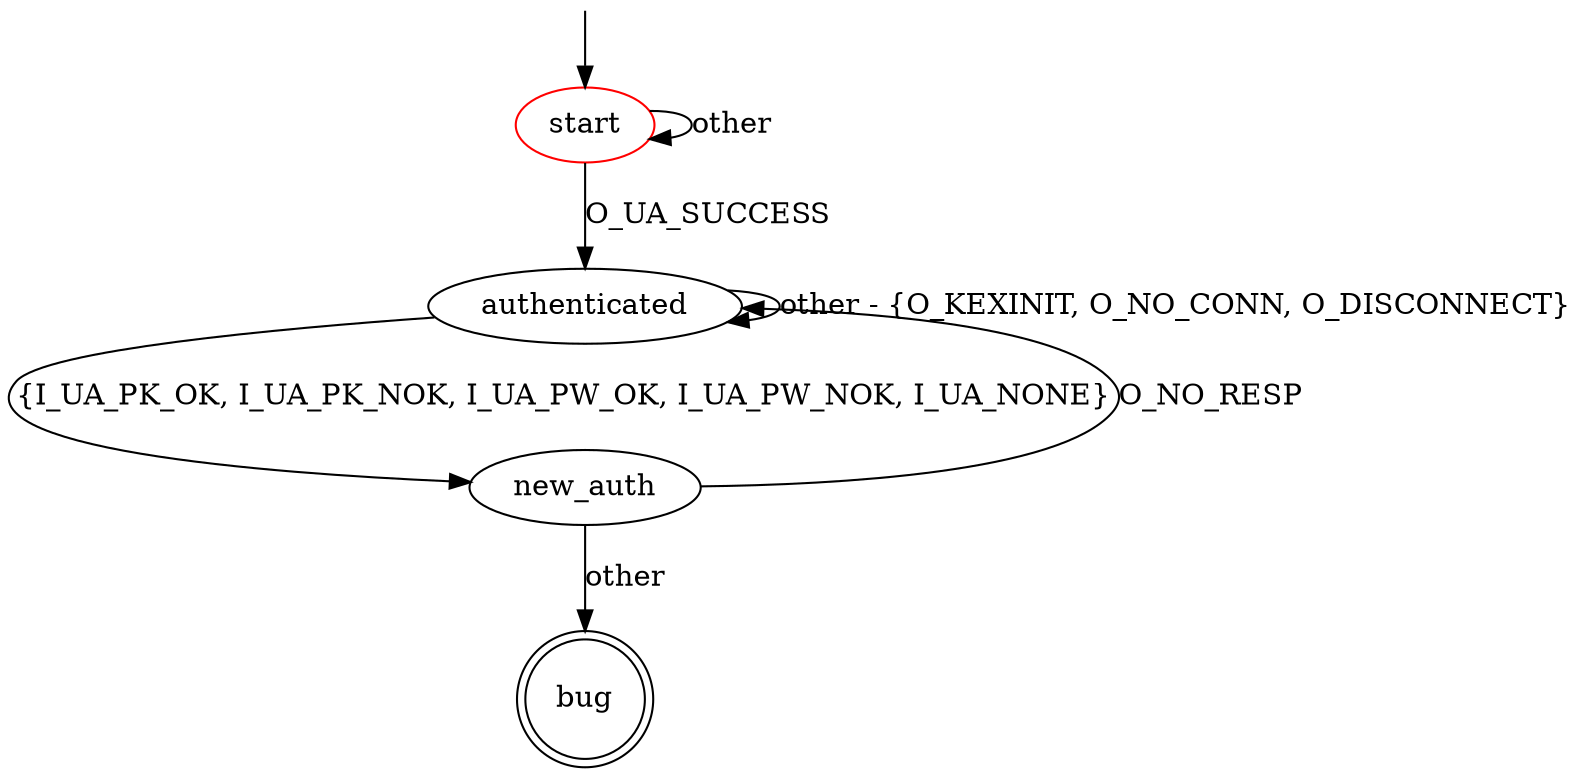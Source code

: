 digraph G {
label=""
start [color="red"]
bug [shape="doublecircle"]

start -> authenticated [label="O_UA_SUCCESS"]
start -> start [label="other"]
authenticated -> new_auth [label="{I_UA_PK_OK, I_UA_PK_NOK, I_UA_PW_OK, I_UA_PW_NOK, I_UA_NONE}"]
authenticated -> authenticated [label="other - {O_KEXINIT, O_NO_CONN, O_DISCONNECT}"]
new_auth -> authenticated [label="O_NO_RESP"]
new_auth -> bug [label="other"]

__start0 [label="" shape="none" width="0" height="0"];
__start0 -> start;
}

